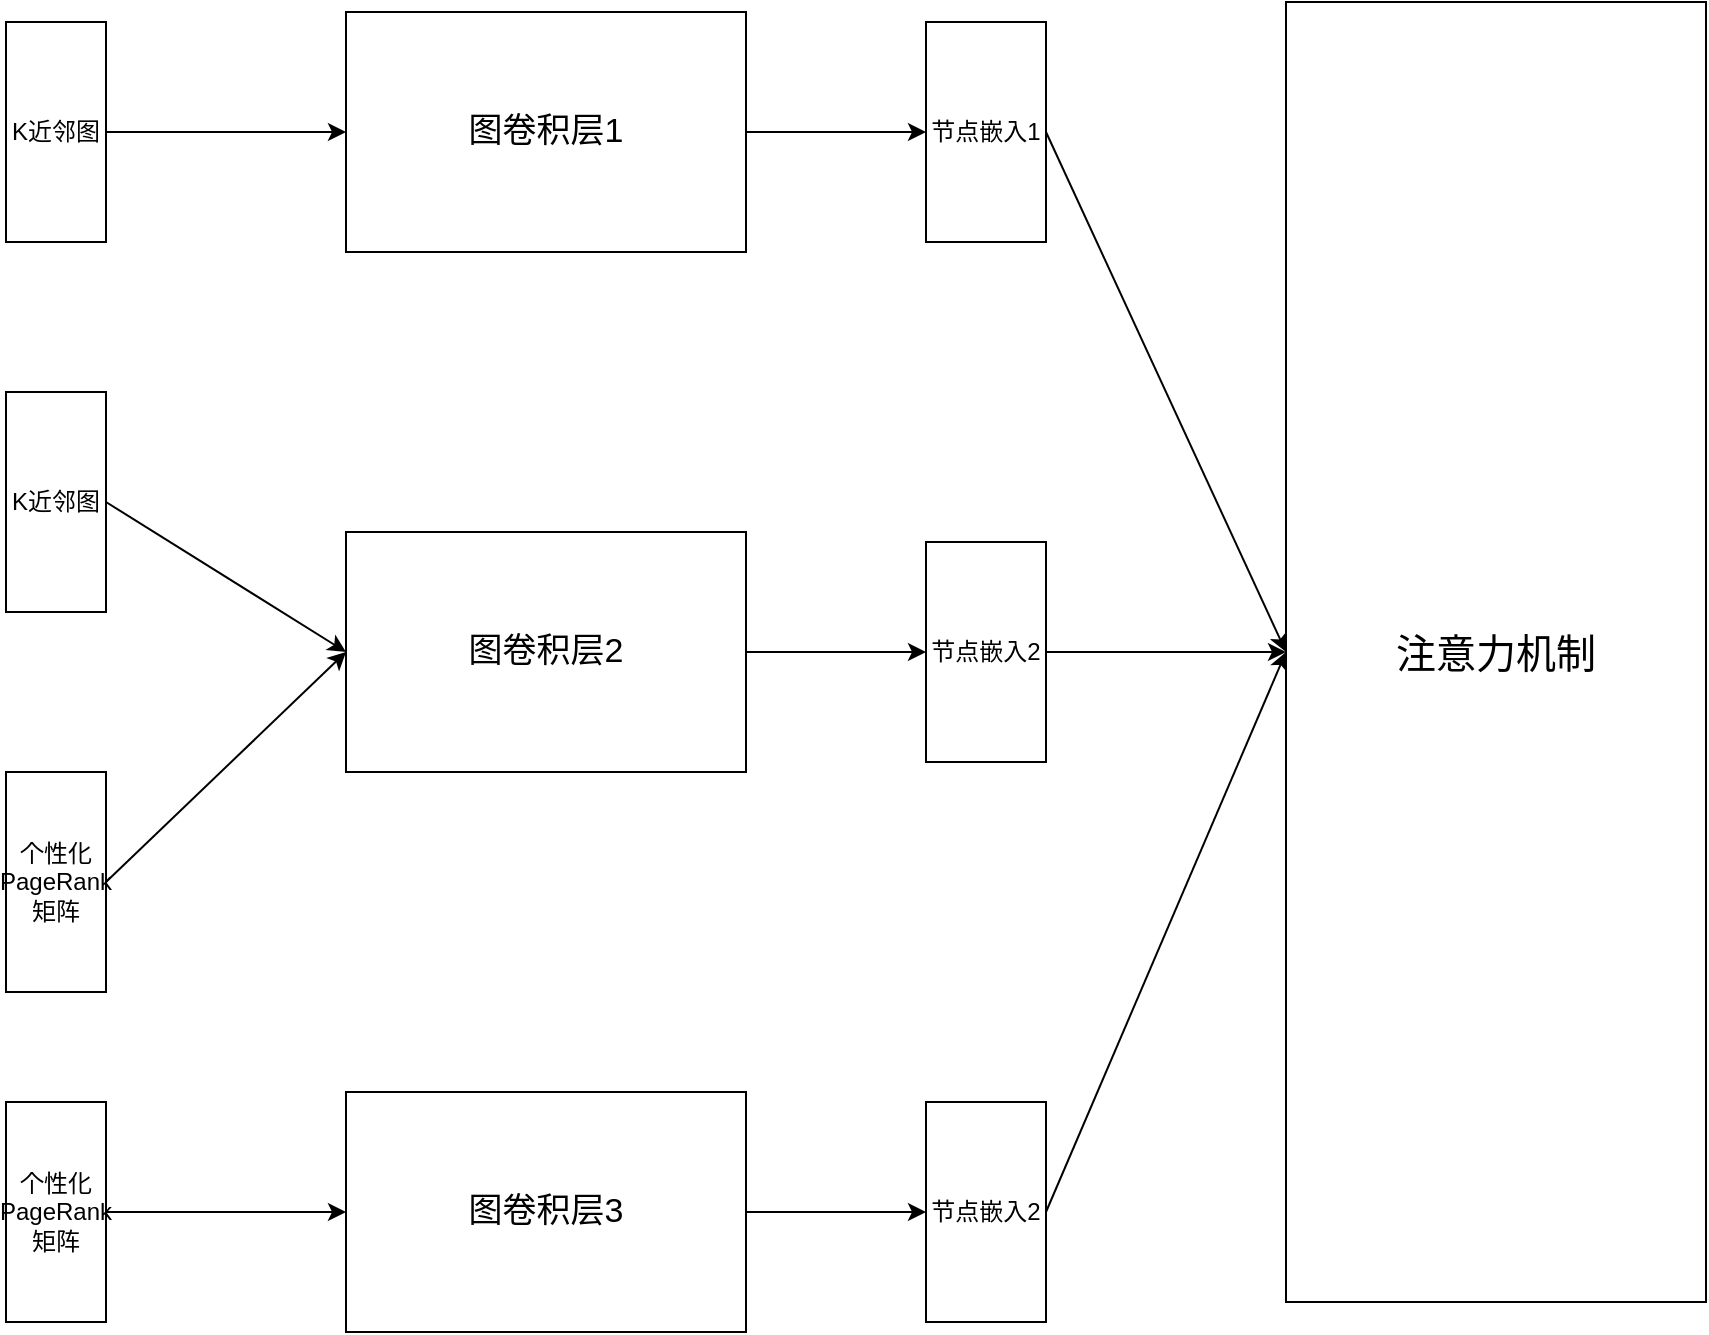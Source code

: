 <mxfile version="24.7.14">
  <diagram name="第 1 页" id="YbbkgijUPWNXErHSWZw6">
    <mxGraphModel dx="1303" dy="1885" grid="1" gridSize="10" guides="1" tooltips="1" connect="1" arrows="1" fold="1" page="1" pageScale="1" pageWidth="827" pageHeight="1169" math="0" shadow="0">
      <root>
        <mxCell id="0" />
        <mxCell id="1" parent="0" />
        <mxCell id="ekWpFqZSS68SOW6E4ddi-7" style="edgeStyle=orthogonalEdgeStyle;rounded=0;orthogonalLoop=1;jettySize=auto;html=1;exitX=1;exitY=0.5;exitDx=0;exitDy=0;entryX=0;entryY=0.5;entryDx=0;entryDy=0;" edge="1" parent="1" source="ekWpFqZSS68SOW6E4ddi-1" target="ekWpFqZSS68SOW6E4ddi-6">
          <mxGeometry relative="1" as="geometry" />
        </mxCell>
        <mxCell id="ekWpFqZSS68SOW6E4ddi-1" value="&lt;font style=&quot;font-size: 17px;&quot;&gt;图卷积层1&lt;/font&gt;" style="rounded=0;whiteSpace=wrap;html=1;" vertex="1" parent="1">
          <mxGeometry x="220" y="-90" width="200" height="120" as="geometry" />
        </mxCell>
        <mxCell id="ekWpFqZSS68SOW6E4ddi-11" style="edgeStyle=orthogonalEdgeStyle;rounded=0;orthogonalLoop=1;jettySize=auto;html=1;exitX=1;exitY=0.5;exitDx=0;exitDy=0;entryX=0;entryY=0.5;entryDx=0;entryDy=0;" edge="1" parent="1" source="ekWpFqZSS68SOW6E4ddi-2" target="ekWpFqZSS68SOW6E4ddi-12">
          <mxGeometry relative="1" as="geometry">
            <mxPoint x="480" y="230" as="targetPoint" />
          </mxGeometry>
        </mxCell>
        <mxCell id="ekWpFqZSS68SOW6E4ddi-2" value="&lt;font style=&quot;font-size: 17px;&quot;&gt;图卷积层2&lt;/font&gt;" style="rounded=0;whiteSpace=wrap;html=1;" vertex="1" parent="1">
          <mxGeometry x="220" y="170" width="200" height="120" as="geometry" />
        </mxCell>
        <mxCell id="ekWpFqZSS68SOW6E4ddi-15" style="edgeStyle=orthogonalEdgeStyle;rounded=0;orthogonalLoop=1;jettySize=auto;html=1;exitX=1;exitY=0.5;exitDx=0;exitDy=0;entryX=0;entryY=0.5;entryDx=0;entryDy=0;" edge="1" parent="1" source="ekWpFqZSS68SOW6E4ddi-3" target="ekWpFqZSS68SOW6E4ddi-16">
          <mxGeometry relative="1" as="geometry">
            <mxPoint x="480" y="510" as="targetPoint" />
          </mxGeometry>
        </mxCell>
        <mxCell id="ekWpFqZSS68SOW6E4ddi-3" value="&lt;font style=&quot;font-size: 17px;&quot;&gt;图卷积层3&lt;/font&gt;" style="rounded=0;whiteSpace=wrap;html=1;" vertex="1" parent="1">
          <mxGeometry x="220" y="450" width="200" height="120" as="geometry" />
        </mxCell>
        <mxCell id="ekWpFqZSS68SOW6E4ddi-5" style="edgeStyle=orthogonalEdgeStyle;rounded=0;orthogonalLoop=1;jettySize=auto;html=1;exitX=1;exitY=0.5;exitDx=0;exitDy=0;entryX=0;entryY=0.5;entryDx=0;entryDy=0;" edge="1" parent="1" source="ekWpFqZSS68SOW6E4ddi-4" target="ekWpFqZSS68SOW6E4ddi-1">
          <mxGeometry relative="1" as="geometry" />
        </mxCell>
        <mxCell id="ekWpFqZSS68SOW6E4ddi-4" value="K近邻图" style="rounded=0;whiteSpace=wrap;html=1;" vertex="1" parent="1">
          <mxGeometry x="50" y="-85" width="50" height="110" as="geometry" />
        </mxCell>
        <mxCell id="ekWpFqZSS68SOW6E4ddi-20" style="rounded=0;orthogonalLoop=1;jettySize=auto;html=1;exitX=1;exitY=0.5;exitDx=0;exitDy=0;entryX=0;entryY=0.5;entryDx=0;entryDy=0;" edge="1" parent="1" source="ekWpFqZSS68SOW6E4ddi-6" target="ekWpFqZSS68SOW6E4ddi-19">
          <mxGeometry relative="1" as="geometry" />
        </mxCell>
        <mxCell id="ekWpFqZSS68SOW6E4ddi-6" value="节点嵌入1" style="rounded=0;whiteSpace=wrap;html=1;" vertex="1" parent="1">
          <mxGeometry x="510" y="-85" width="60" height="110" as="geometry" />
        </mxCell>
        <mxCell id="ekWpFqZSS68SOW6E4ddi-10" style="rounded=0;orthogonalLoop=1;jettySize=auto;html=1;exitX=1;exitY=0.5;exitDx=0;exitDy=0;entryX=0;entryY=0.5;entryDx=0;entryDy=0;" edge="1" parent="1" source="ekWpFqZSS68SOW6E4ddi-9" target="ekWpFqZSS68SOW6E4ddi-2">
          <mxGeometry relative="1" as="geometry" />
        </mxCell>
        <mxCell id="ekWpFqZSS68SOW6E4ddi-9" value="个性化PageRank矩阵" style="rounded=0;whiteSpace=wrap;html=1;" vertex="1" parent="1">
          <mxGeometry x="50" y="290" width="50" height="110" as="geometry" />
        </mxCell>
        <mxCell id="ekWpFqZSS68SOW6E4ddi-21" style="edgeStyle=orthogonalEdgeStyle;rounded=0;orthogonalLoop=1;jettySize=auto;html=1;exitX=1;exitY=0.5;exitDx=0;exitDy=0;entryX=0;entryY=0.5;entryDx=0;entryDy=0;" edge="1" parent="1" source="ekWpFqZSS68SOW6E4ddi-12" target="ekWpFqZSS68SOW6E4ddi-19">
          <mxGeometry relative="1" as="geometry" />
        </mxCell>
        <mxCell id="ekWpFqZSS68SOW6E4ddi-12" value="节点嵌入2" style="rounded=0;whiteSpace=wrap;html=1;" vertex="1" parent="1">
          <mxGeometry x="510" y="175" width="60" height="110" as="geometry" />
        </mxCell>
        <mxCell id="ekWpFqZSS68SOW6E4ddi-14" style="edgeStyle=orthogonalEdgeStyle;rounded=0;orthogonalLoop=1;jettySize=auto;html=1;exitX=1;exitY=0.5;exitDx=0;exitDy=0;entryX=0;entryY=0.5;entryDx=0;entryDy=0;" edge="1" parent="1" source="ekWpFqZSS68SOW6E4ddi-13" target="ekWpFqZSS68SOW6E4ddi-3">
          <mxGeometry relative="1" as="geometry">
            <mxPoint x="210" y="505" as="targetPoint" />
          </mxGeometry>
        </mxCell>
        <mxCell id="ekWpFqZSS68SOW6E4ddi-13" value="个性化PageRank矩阵" style="rounded=0;whiteSpace=wrap;html=1;" vertex="1" parent="1">
          <mxGeometry x="50" y="455" width="50" height="110" as="geometry" />
        </mxCell>
        <mxCell id="ekWpFqZSS68SOW6E4ddi-22" style="rounded=0;orthogonalLoop=1;jettySize=auto;html=1;exitX=1;exitY=0.5;exitDx=0;exitDy=0;entryX=0;entryY=0.5;entryDx=0;entryDy=0;" edge="1" parent="1" source="ekWpFqZSS68SOW6E4ddi-16" target="ekWpFqZSS68SOW6E4ddi-19">
          <mxGeometry relative="1" as="geometry" />
        </mxCell>
        <mxCell id="ekWpFqZSS68SOW6E4ddi-16" value="节点嵌入2" style="rounded=0;whiteSpace=wrap;html=1;" vertex="1" parent="1">
          <mxGeometry x="510" y="455" width="60" height="110" as="geometry" />
        </mxCell>
        <mxCell id="ekWpFqZSS68SOW6E4ddi-18" style="rounded=0;orthogonalLoop=1;jettySize=auto;html=1;exitX=1;exitY=0.5;exitDx=0;exitDy=0;entryX=0;entryY=0.5;entryDx=0;entryDy=0;" edge="1" parent="1" source="ekWpFqZSS68SOW6E4ddi-17" target="ekWpFqZSS68SOW6E4ddi-2">
          <mxGeometry relative="1" as="geometry" />
        </mxCell>
        <mxCell id="ekWpFqZSS68SOW6E4ddi-17" value="K近邻图" style="rounded=0;whiteSpace=wrap;html=1;" vertex="1" parent="1">
          <mxGeometry x="50" y="100" width="50" height="110" as="geometry" />
        </mxCell>
        <mxCell id="ekWpFqZSS68SOW6E4ddi-19" value="&lt;font style=&quot;font-size: 20px;&quot;&gt;注意力机制&lt;/font&gt;" style="rounded=0;whiteSpace=wrap;html=1;" vertex="1" parent="1">
          <mxGeometry x="690" y="-95" width="210" height="650" as="geometry" />
        </mxCell>
      </root>
    </mxGraphModel>
  </diagram>
</mxfile>
